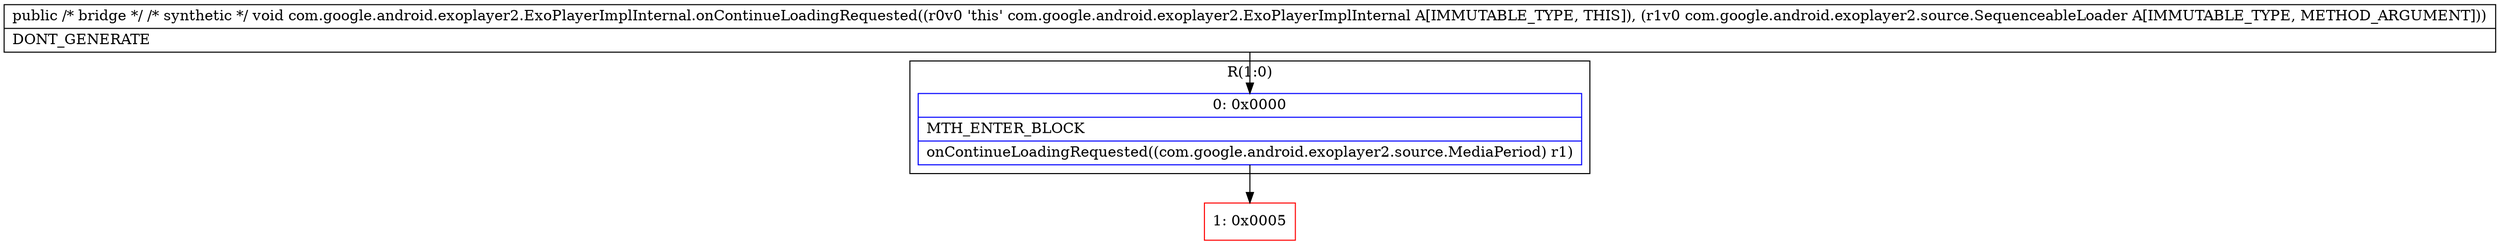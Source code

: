 digraph "CFG forcom.google.android.exoplayer2.ExoPlayerImplInternal.onContinueLoadingRequested(Lcom\/google\/android\/exoplayer2\/source\/SequenceableLoader;)V" {
subgraph cluster_Region_1789688324 {
label = "R(1:0)";
node [shape=record,color=blue];
Node_0 [shape=record,label="{0\:\ 0x0000|MTH_ENTER_BLOCK\l|onContinueLoadingRequested((com.google.android.exoplayer2.source.MediaPeriod) r1)\l}"];
}
Node_1 [shape=record,color=red,label="{1\:\ 0x0005}"];
MethodNode[shape=record,label="{public \/* bridge *\/ \/* synthetic *\/ void com.google.android.exoplayer2.ExoPlayerImplInternal.onContinueLoadingRequested((r0v0 'this' com.google.android.exoplayer2.ExoPlayerImplInternal A[IMMUTABLE_TYPE, THIS]), (r1v0 com.google.android.exoplayer2.source.SequenceableLoader A[IMMUTABLE_TYPE, METHOD_ARGUMENT]))  | DONT_GENERATE\l}"];
MethodNode -> Node_0;
Node_0 -> Node_1;
}

